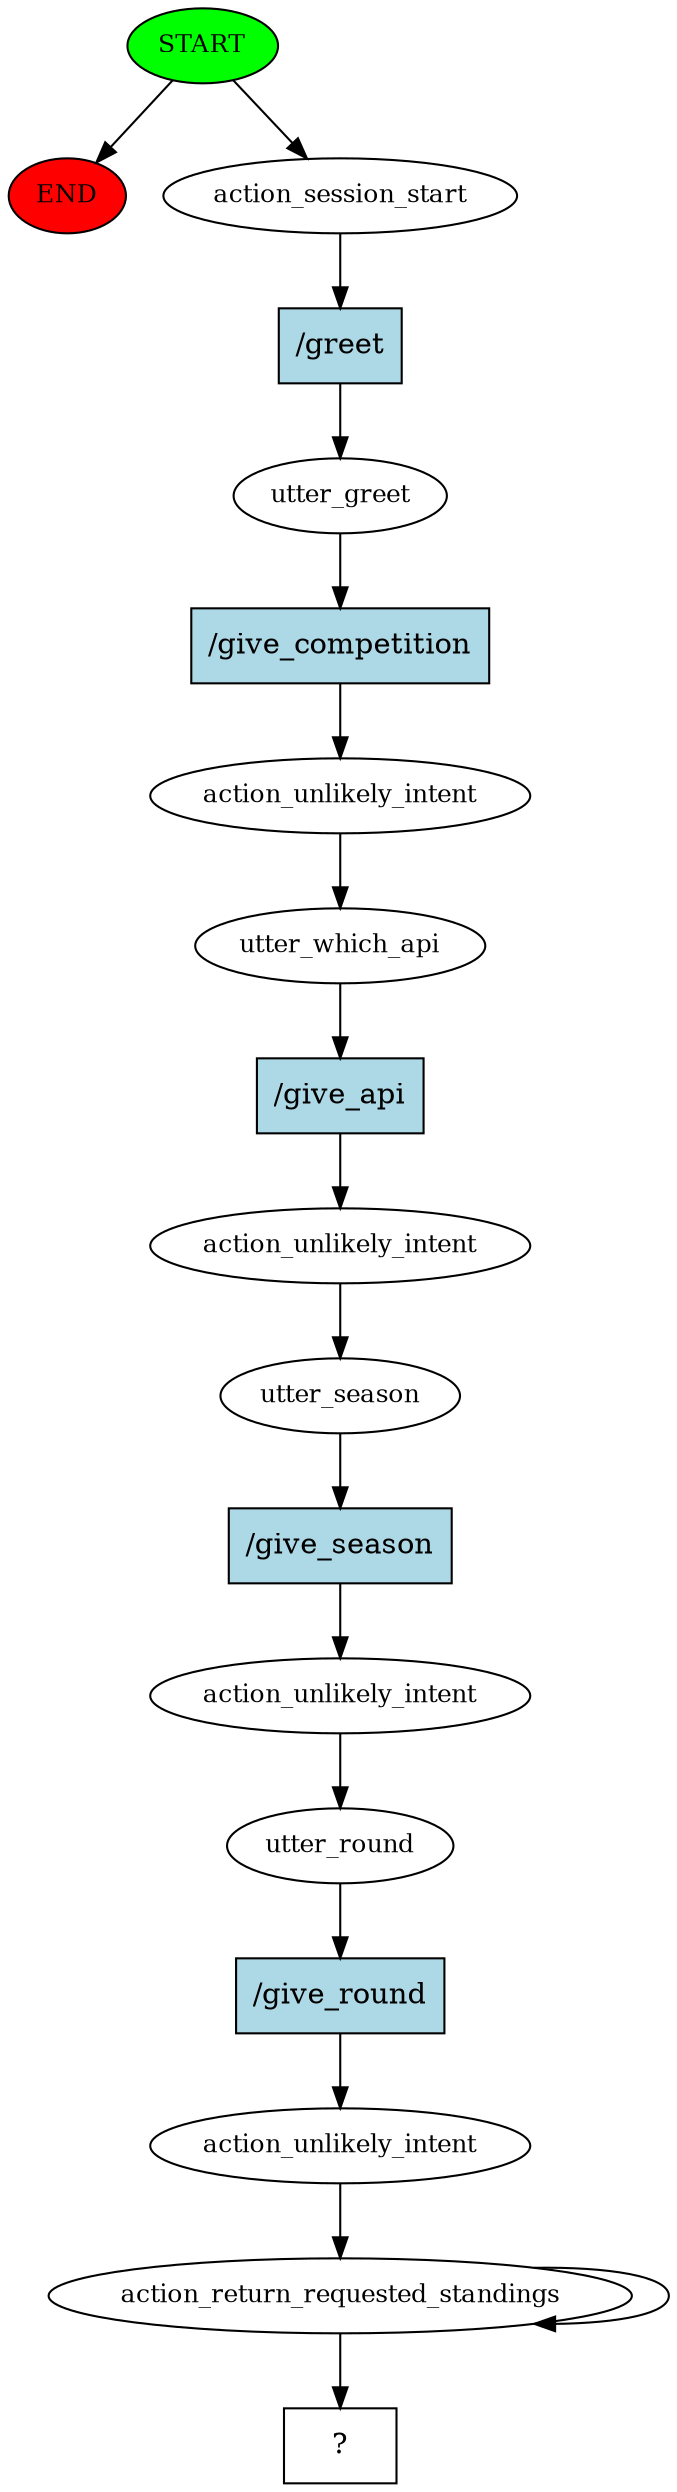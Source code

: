 digraph  {
0 [class="start active", fillcolor=green, fontsize=12, label=START, style=filled];
"-1" [class=end, fillcolor=red, fontsize=12, label=END, style=filled];
1 [class=active, fontsize=12, label=action_session_start];
2 [class=active, fontsize=12, label=utter_greet];
3 [class=active, fontsize=12, label=action_unlikely_intent];
4 [class=active, fontsize=12, label=utter_which_api];
5 [class=active, fontsize=12, label=action_unlikely_intent];
6 [class=active, fontsize=12, label=utter_season];
7 [class=active, fontsize=12, label=action_unlikely_intent];
8 [class=active, fontsize=12, label=utter_round];
9 [class=active, fontsize=12, label=action_unlikely_intent];
10 [class=active, fontsize=12, label=action_return_requested_standings];
12 [class="intent dashed active", label="  ?  ", shape=rect];
13 [class="intent active", fillcolor=lightblue, label="/greet", shape=rect, style=filled];
14 [class="intent active", fillcolor=lightblue, label="/give_competition", shape=rect, style=filled];
15 [class="intent active", fillcolor=lightblue, label="/give_api", shape=rect, style=filled];
16 [class="intent active", fillcolor=lightblue, label="/give_season", shape=rect, style=filled];
17 [class="intent active", fillcolor=lightblue, label="/give_round", shape=rect, style=filled];
0 -> "-1"  [class="", key=NONE, label=""];
0 -> 1  [class=active, key=NONE, label=""];
1 -> 13  [class=active, key=0];
2 -> 14  [class=active, key=0];
3 -> 4  [class=active, key=NONE, label=""];
4 -> 15  [class=active, key=0];
5 -> 6  [class=active, key=NONE, label=""];
6 -> 16  [class=active, key=0];
7 -> 8  [class=active, key=NONE, label=""];
8 -> 17  [class=active, key=0];
9 -> 10  [class=active, key=NONE, label=""];
10 -> 12  [class=active, key=NONE, label=""];
10 -> 10  [class=active, key=NONE, label=""];
13 -> 2  [class=active, key=0];
14 -> 3  [class=active, key=0];
15 -> 5  [class=active, key=0];
16 -> 7  [class=active, key=0];
17 -> 9  [class=active, key=0];
}
